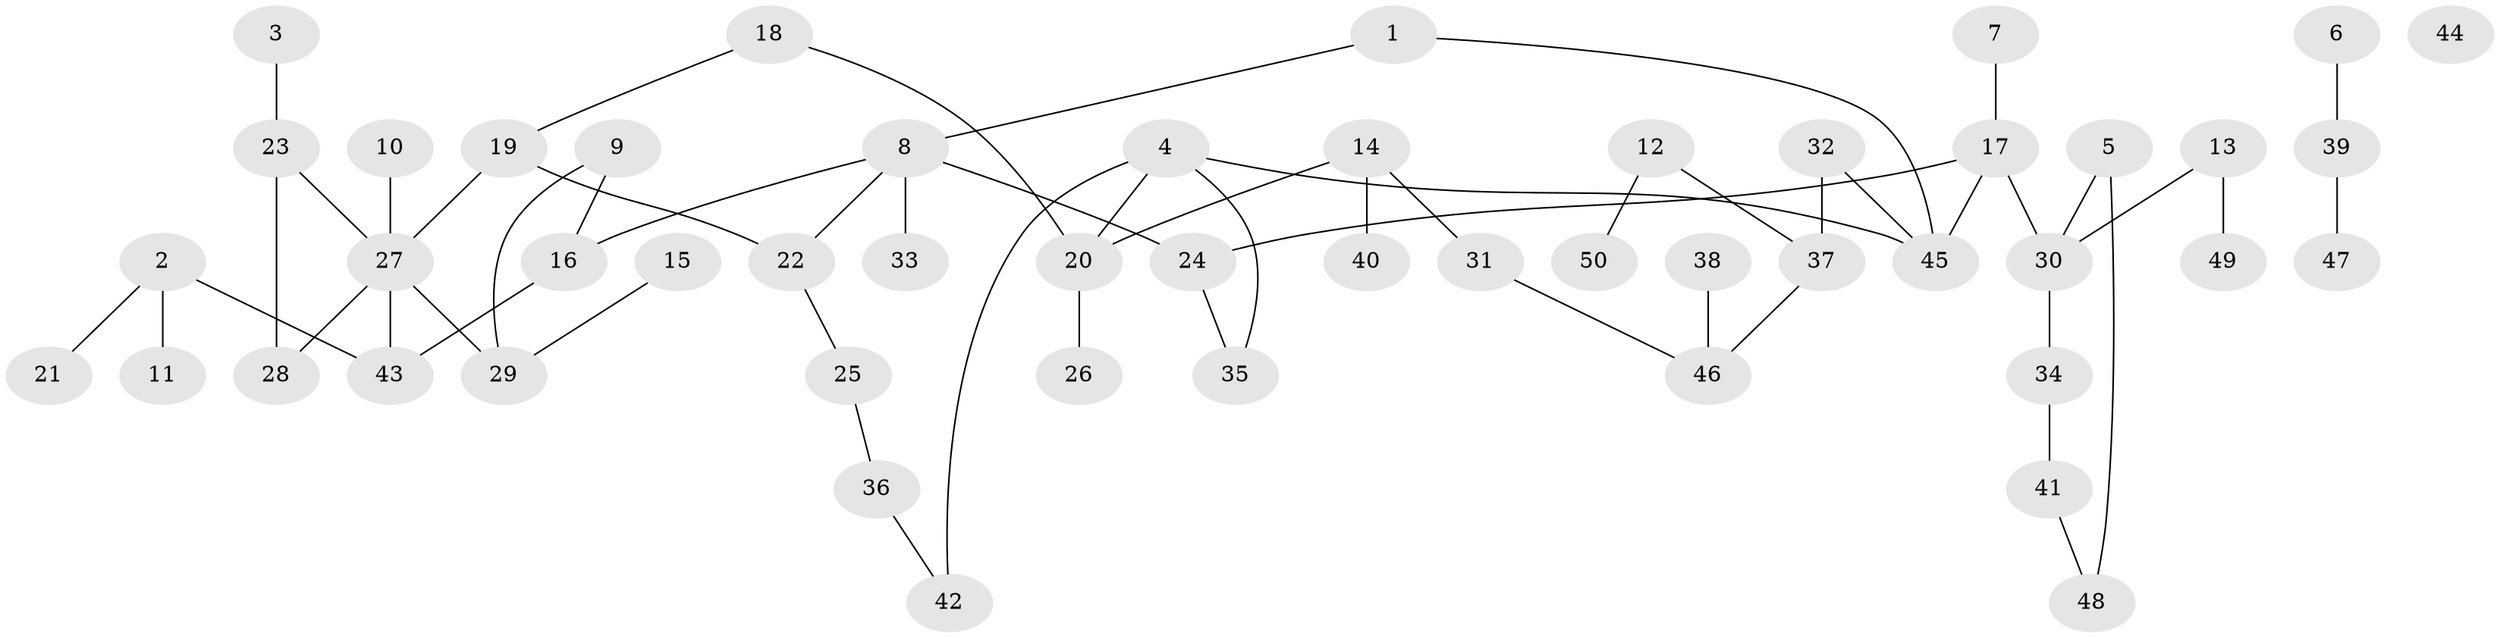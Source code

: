 // coarse degree distribution, {4: 0.2, 2: 0.2, 1: 0.32, 3: 0.2, 5: 0.04, 0: 0.04}
// Generated by graph-tools (version 1.1) at 2025/16/03/04/25 18:16:44]
// undirected, 50 vertices, 56 edges
graph export_dot {
graph [start="1"]
  node [color=gray90,style=filled];
  1;
  2;
  3;
  4;
  5;
  6;
  7;
  8;
  9;
  10;
  11;
  12;
  13;
  14;
  15;
  16;
  17;
  18;
  19;
  20;
  21;
  22;
  23;
  24;
  25;
  26;
  27;
  28;
  29;
  30;
  31;
  32;
  33;
  34;
  35;
  36;
  37;
  38;
  39;
  40;
  41;
  42;
  43;
  44;
  45;
  46;
  47;
  48;
  49;
  50;
  1 -- 8;
  1 -- 45;
  2 -- 11;
  2 -- 21;
  2 -- 43;
  3 -- 23;
  4 -- 20;
  4 -- 35;
  4 -- 42;
  4 -- 45;
  5 -- 30;
  5 -- 48;
  6 -- 39;
  7 -- 17;
  8 -- 16;
  8 -- 22;
  8 -- 24;
  8 -- 33;
  9 -- 16;
  9 -- 29;
  10 -- 27;
  12 -- 37;
  12 -- 50;
  13 -- 30;
  13 -- 49;
  14 -- 20;
  14 -- 31;
  14 -- 40;
  15 -- 29;
  16 -- 43;
  17 -- 24;
  17 -- 30;
  17 -- 45;
  18 -- 19;
  18 -- 20;
  19 -- 22;
  19 -- 27;
  20 -- 26;
  22 -- 25;
  23 -- 27;
  23 -- 28;
  24 -- 35;
  25 -- 36;
  27 -- 28;
  27 -- 29;
  27 -- 43;
  30 -- 34;
  31 -- 46;
  32 -- 37;
  32 -- 45;
  34 -- 41;
  36 -- 42;
  37 -- 46;
  38 -- 46;
  39 -- 47;
  41 -- 48;
}
